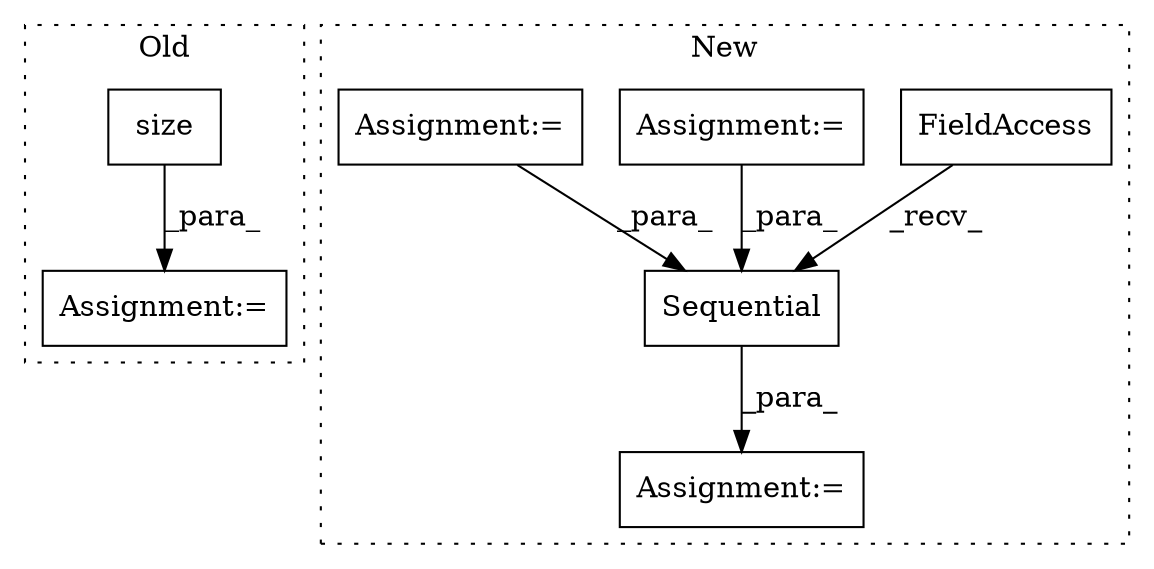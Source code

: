 digraph G {
subgraph cluster0 {
1 [label="size" a="32" s="17961" l="6" shape="box"];
5 [label="Assignment:=" a="7" s="17922" l="1" shape="box"];
label = "Old";
style="dotted";
}
subgraph cluster1 {
2 [label="Sequential" a="32" s="12503,12529" l="11,1" shape="box"];
3 [label="FieldAccess" a="22" s="12494" l="8" shape="box"];
4 [label="Assignment:=" a="7" s="12414" l="1" shape="box"];
6 [label="Assignment:=" a="7" s="12493" l="1" shape="box"];
7 [label="Assignment:=" a="7" s="12189" l="1" shape="box"];
label = "New";
style="dotted";
}
1 -> 5 [label="_para_"];
2 -> 6 [label="_para_"];
3 -> 2 [label="_recv_"];
4 -> 2 [label="_para_"];
7 -> 2 [label="_para_"];
}